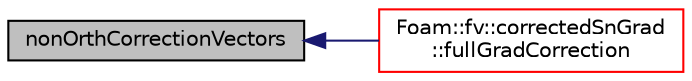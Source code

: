 digraph "nonOrthCorrectionVectors"
{
  bgcolor="transparent";
  edge [fontname="Helvetica",fontsize="10",labelfontname="Helvetica",labelfontsize="10"];
  node [fontname="Helvetica",fontsize="10",shape=record];
  rankdir="LR";
  Node1 [label="nonOrthCorrectionVectors",height=0.2,width=0.4,color="black", fillcolor="grey75", style="filled", fontcolor="black"];
  Node1 -> Node2 [dir="back",color="midnightblue",fontsize="10",style="solid",fontname="Helvetica"];
  Node2 [label="Foam::fv::correctedSnGrad\l::fullGradCorrection",height=0.2,width=0.4,color="red",URL="$a00409.html#a1d818a559677e63f3aa628f1787133ce",tooltip="Return the explicit correction to the correctedSnGrad. "];
}
